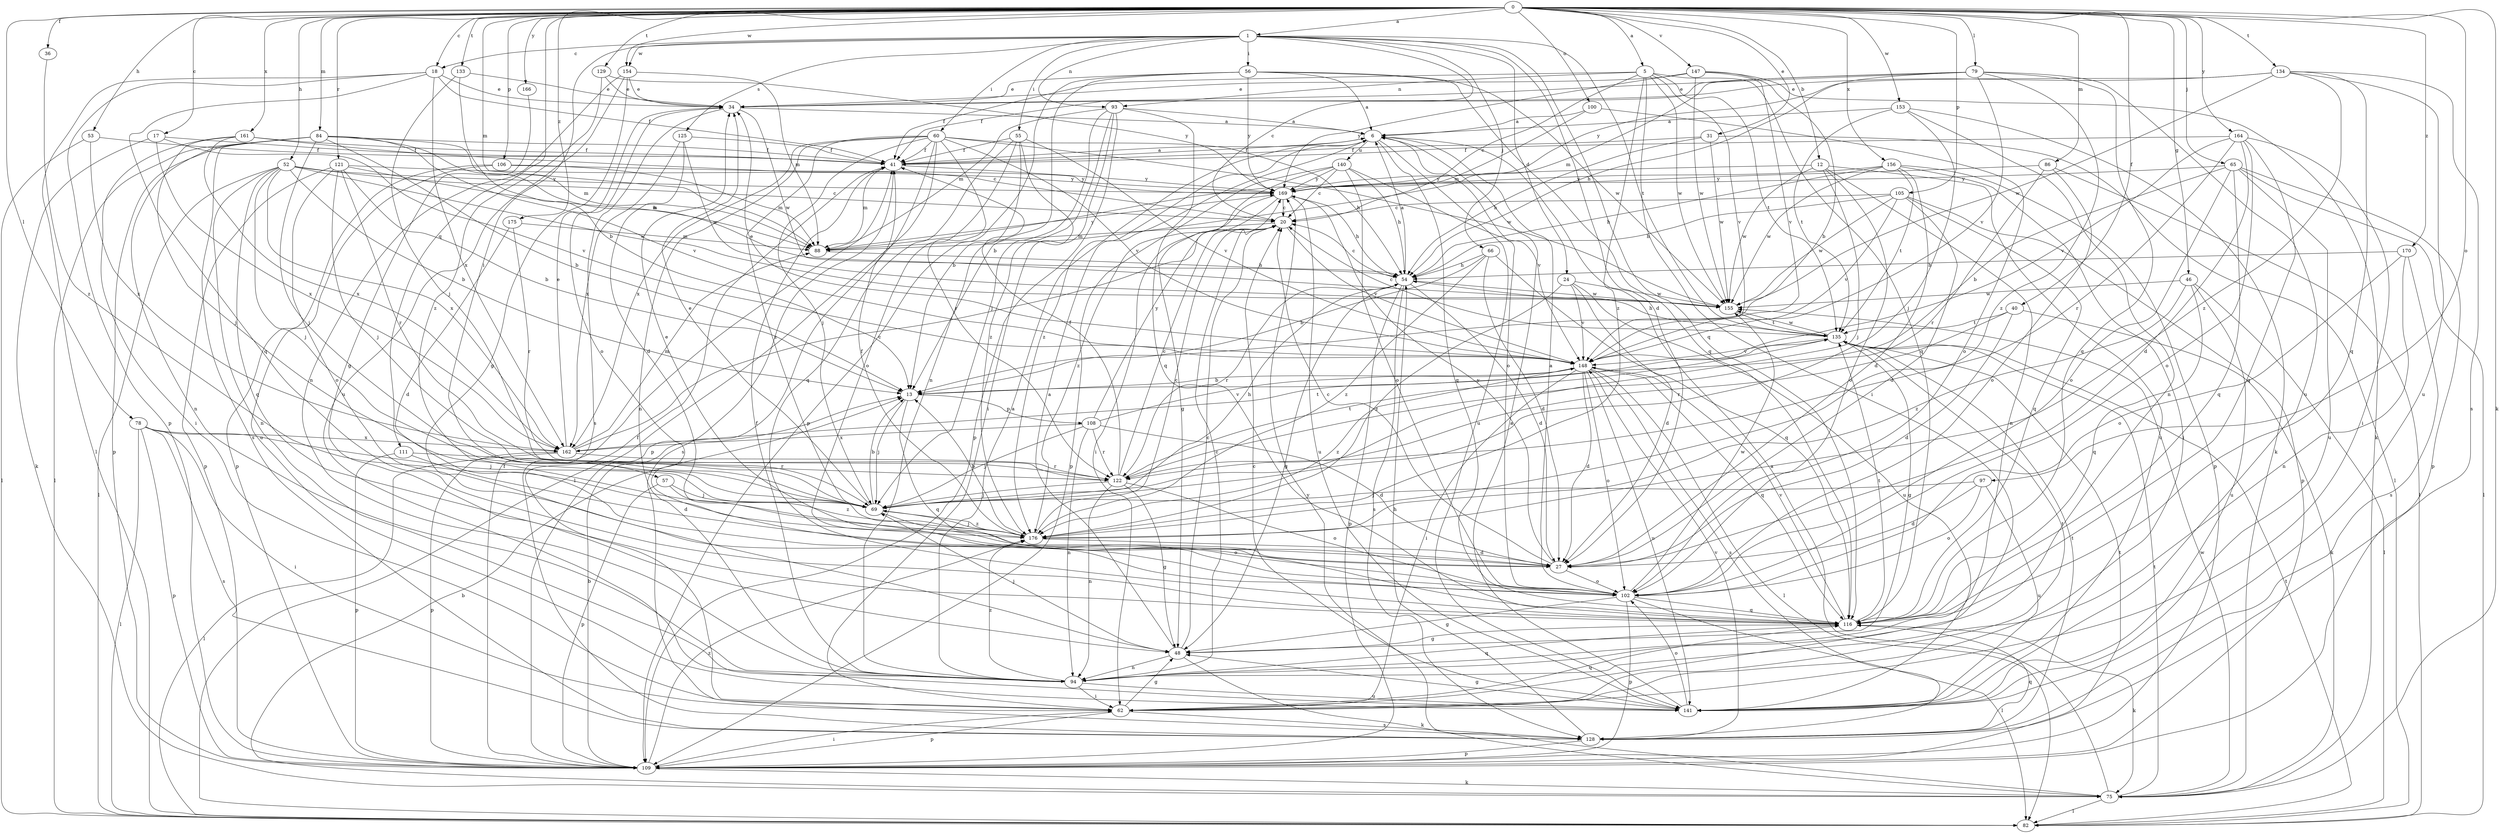 strict digraph  {
0;
1;
5;
6;
12;
13;
17;
18;
20;
24;
27;
31;
34;
36;
40;
41;
46;
48;
52;
53;
54;
55;
56;
57;
60;
62;
65;
66;
69;
75;
78;
79;
82;
84;
86;
88;
93;
94;
97;
100;
102;
105;
106;
108;
109;
111;
116;
121;
122;
125;
128;
129;
133;
134;
135;
140;
141;
147;
148;
153;
154;
155;
156;
161;
162;
164;
166;
169;
170;
175;
176;
0 -> 1  [label=a];
0 -> 5  [label=a];
0 -> 12  [label=b];
0 -> 17  [label=c];
0 -> 18  [label=c];
0 -> 31  [label=e];
0 -> 36  [label=f];
0 -> 40  [label=f];
0 -> 46  [label=g];
0 -> 52  [label=h];
0 -> 53  [label=h];
0 -> 65  [label=j];
0 -> 75  [label=k];
0 -> 78  [label=l];
0 -> 79  [label=l];
0 -> 84  [label=m];
0 -> 86  [label=m];
0 -> 88  [label=m];
0 -> 97  [label=o];
0 -> 100  [label=o];
0 -> 105  [label=p];
0 -> 106  [label=p];
0 -> 111  [label=q];
0 -> 121  [label=r];
0 -> 129  [label=t];
0 -> 133  [label=t];
0 -> 134  [label=t];
0 -> 147  [label=v];
0 -> 153  [label=w];
0 -> 154  [label=w];
0 -> 156  [label=x];
0 -> 161  [label=x];
0 -> 164  [label=y];
0 -> 166  [label=y];
0 -> 170  [label=z];
0 -> 175  [label=z];
1 -> 18  [label=c];
1 -> 20  [label=c];
1 -> 24  [label=d];
1 -> 27  [label=d];
1 -> 55  [label=i];
1 -> 56  [label=i];
1 -> 57  [label=i];
1 -> 60  [label=i];
1 -> 66  [label=j];
1 -> 93  [label=n];
1 -> 116  [label=q];
1 -> 125  [label=s];
1 -> 135  [label=t];
1 -> 154  [label=w];
5 -> 20  [label=c];
5 -> 41  [label=f];
5 -> 62  [label=i];
5 -> 93  [label=n];
5 -> 116  [label=q];
5 -> 135  [label=t];
5 -> 148  [label=v];
5 -> 155  [label=w];
5 -> 176  [label=z];
6 -> 41  [label=f];
6 -> 102  [label=o];
6 -> 116  [label=q];
6 -> 140  [label=u];
6 -> 141  [label=u];
6 -> 176  [label=z];
12 -> 69  [label=j];
12 -> 94  [label=n];
12 -> 102  [label=o];
12 -> 141  [label=u];
12 -> 155  [label=w];
12 -> 169  [label=y];
13 -> 69  [label=j];
13 -> 108  [label=p];
13 -> 116  [label=q];
17 -> 41  [label=f];
17 -> 75  [label=k];
17 -> 148  [label=v];
17 -> 162  [label=x];
18 -> 34  [label=e];
18 -> 41  [label=f];
18 -> 82  [label=l];
18 -> 109  [label=p];
18 -> 116  [label=q];
18 -> 162  [label=x];
20 -> 88  [label=m];
20 -> 148  [label=v];
24 -> 27  [label=d];
24 -> 141  [label=u];
24 -> 148  [label=v];
24 -> 155  [label=w];
24 -> 176  [label=z];
27 -> 20  [label=c];
27 -> 34  [label=e];
27 -> 102  [label=o];
27 -> 169  [label=y];
31 -> 41  [label=f];
31 -> 54  [label=h];
31 -> 82  [label=l];
31 -> 155  [label=w];
34 -> 6  [label=a];
34 -> 102  [label=o];
34 -> 128  [label=s];
34 -> 155  [label=w];
36 -> 176  [label=z];
40 -> 27  [label=d];
40 -> 75  [label=k];
40 -> 122  [label=r];
40 -> 135  [label=t];
41 -> 6  [label=a];
41 -> 88  [label=m];
41 -> 128  [label=s];
41 -> 169  [label=y];
46 -> 82  [label=l];
46 -> 116  [label=q];
46 -> 141  [label=u];
46 -> 155  [label=w];
46 -> 176  [label=z];
48 -> 6  [label=a];
48 -> 20  [label=c];
48 -> 69  [label=j];
48 -> 75  [label=k];
48 -> 94  [label=n];
52 -> 13  [label=b];
52 -> 20  [label=c];
52 -> 69  [label=j];
52 -> 82  [label=l];
52 -> 94  [label=n];
52 -> 116  [label=q];
52 -> 155  [label=w];
52 -> 162  [label=x];
52 -> 169  [label=y];
53 -> 41  [label=f];
53 -> 82  [label=l];
53 -> 162  [label=x];
54 -> 6  [label=a];
54 -> 20  [label=c];
54 -> 27  [label=d];
54 -> 48  [label=g];
54 -> 109  [label=p];
54 -> 122  [label=r];
54 -> 128  [label=s];
54 -> 155  [label=w];
55 -> 13  [label=b];
55 -> 41  [label=f];
55 -> 102  [label=o];
55 -> 116  [label=q];
55 -> 148  [label=v];
55 -> 176  [label=z];
56 -> 6  [label=a];
56 -> 34  [label=e];
56 -> 94  [label=n];
56 -> 109  [label=p];
56 -> 116  [label=q];
56 -> 155  [label=w];
56 -> 169  [label=y];
57 -> 69  [label=j];
57 -> 109  [label=p];
57 -> 176  [label=z];
60 -> 41  [label=f];
60 -> 54  [label=h];
60 -> 69  [label=j];
60 -> 82  [label=l];
60 -> 94  [label=n];
60 -> 109  [label=p];
60 -> 122  [label=r];
60 -> 148  [label=v];
60 -> 155  [label=w];
60 -> 162  [label=x];
60 -> 176  [label=z];
62 -> 41  [label=f];
62 -> 48  [label=g];
62 -> 109  [label=p];
62 -> 116  [label=q];
62 -> 128  [label=s];
62 -> 135  [label=t];
65 -> 13  [label=b];
65 -> 82  [label=l];
65 -> 102  [label=o];
65 -> 109  [label=p];
65 -> 116  [label=q];
65 -> 141  [label=u];
65 -> 169  [label=y];
66 -> 13  [label=b];
66 -> 27  [label=d];
66 -> 54  [label=h];
66 -> 116  [label=q];
66 -> 176  [label=z];
69 -> 13  [label=b];
69 -> 34  [label=e];
69 -> 54  [label=h];
69 -> 102  [label=o];
69 -> 176  [label=z];
75 -> 6  [label=a];
75 -> 13  [label=b];
75 -> 82  [label=l];
75 -> 135  [label=t];
75 -> 155  [label=w];
75 -> 169  [label=y];
78 -> 62  [label=i];
78 -> 69  [label=j];
78 -> 82  [label=l];
78 -> 109  [label=p];
78 -> 128  [label=s];
78 -> 162  [label=x];
79 -> 34  [label=e];
79 -> 41  [label=f];
79 -> 54  [label=h];
79 -> 88  [label=m];
79 -> 116  [label=q];
79 -> 141  [label=u];
79 -> 148  [label=v];
79 -> 176  [label=z];
82 -> 135  [label=t];
84 -> 13  [label=b];
84 -> 41  [label=f];
84 -> 54  [label=h];
84 -> 69  [label=j];
84 -> 82  [label=l];
84 -> 88  [label=m];
84 -> 94  [label=n];
84 -> 109  [label=p];
84 -> 128  [label=s];
84 -> 148  [label=v];
86 -> 82  [label=l];
86 -> 102  [label=o];
86 -> 122  [label=r];
86 -> 169  [label=y];
88 -> 54  [label=h];
88 -> 169  [label=y];
93 -> 6  [label=a];
93 -> 13  [label=b];
93 -> 62  [label=i];
93 -> 69  [label=j];
93 -> 88  [label=m];
93 -> 109  [label=p];
93 -> 116  [label=q];
94 -> 6  [label=a];
94 -> 20  [label=c];
94 -> 41  [label=f];
94 -> 62  [label=i];
94 -> 116  [label=q];
94 -> 141  [label=u];
94 -> 176  [label=z];
97 -> 27  [label=d];
97 -> 69  [label=j];
97 -> 102  [label=o];
97 -> 141  [label=u];
100 -> 6  [label=a];
100 -> 88  [label=m];
100 -> 102  [label=o];
102 -> 6  [label=a];
102 -> 48  [label=g];
102 -> 82  [label=l];
102 -> 109  [label=p];
102 -> 116  [label=q];
102 -> 155  [label=w];
105 -> 20  [label=c];
105 -> 27  [label=d];
105 -> 54  [label=h];
105 -> 109  [label=p];
105 -> 116  [label=q];
105 -> 148  [label=v];
105 -> 155  [label=w];
106 -> 88  [label=m];
106 -> 109  [label=p];
106 -> 141  [label=u];
106 -> 169  [label=y];
108 -> 27  [label=d];
108 -> 69  [label=j];
108 -> 94  [label=n];
108 -> 122  [label=r];
108 -> 148  [label=v];
108 -> 162  [label=x];
108 -> 169  [label=y];
109 -> 13  [label=b];
109 -> 41  [label=f];
109 -> 62  [label=i];
109 -> 75  [label=k];
109 -> 135  [label=t];
109 -> 176  [label=z];
111 -> 27  [label=d];
111 -> 109  [label=p];
111 -> 122  [label=r];
116 -> 48  [label=g];
116 -> 75  [label=k];
116 -> 135  [label=t];
116 -> 148  [label=v];
121 -> 13  [label=b];
121 -> 69  [label=j];
121 -> 88  [label=m];
121 -> 102  [label=o];
121 -> 109  [label=p];
121 -> 122  [label=r];
121 -> 169  [label=y];
122 -> 20  [label=c];
122 -> 41  [label=f];
122 -> 48  [label=g];
122 -> 69  [label=j];
122 -> 94  [label=n];
122 -> 102  [label=o];
122 -> 135  [label=t];
125 -> 27  [label=d];
125 -> 41  [label=f];
125 -> 155  [label=w];
125 -> 162  [label=x];
128 -> 54  [label=h];
128 -> 109  [label=p];
128 -> 116  [label=q];
128 -> 135  [label=t];
128 -> 148  [label=v];
129 -> 34  [label=e];
129 -> 169  [label=y];
129 -> 176  [label=z];
133 -> 13  [label=b];
133 -> 34  [label=e];
133 -> 69  [label=j];
134 -> 34  [label=e];
134 -> 116  [label=q];
134 -> 128  [label=s];
134 -> 141  [label=u];
134 -> 155  [label=w];
134 -> 169  [label=y];
134 -> 176  [label=z];
135 -> 20  [label=c];
135 -> 48  [label=g];
135 -> 54  [label=h];
135 -> 148  [label=v];
135 -> 155  [label=w];
140 -> 20  [label=c];
140 -> 48  [label=g];
140 -> 54  [label=h];
140 -> 102  [label=o];
140 -> 109  [label=p];
140 -> 148  [label=v];
140 -> 169  [label=y];
141 -> 6  [label=a];
141 -> 20  [label=c];
141 -> 48  [label=g];
141 -> 102  [label=o];
147 -> 13  [label=b];
147 -> 34  [label=e];
147 -> 75  [label=k];
147 -> 148  [label=v];
147 -> 155  [label=w];
147 -> 169  [label=y];
148 -> 13  [label=b];
148 -> 27  [label=d];
148 -> 34  [label=e];
148 -> 62  [label=i];
148 -> 82  [label=l];
148 -> 102  [label=o];
148 -> 116  [label=q];
148 -> 128  [label=s];
148 -> 141  [label=u];
148 -> 176  [label=z];
153 -> 6  [label=a];
153 -> 69  [label=j];
153 -> 75  [label=k];
153 -> 94  [label=n];
153 -> 135  [label=t];
154 -> 34  [label=e];
154 -> 48  [label=g];
154 -> 88  [label=m];
154 -> 94  [label=n];
154 -> 141  [label=u];
155 -> 135  [label=t];
156 -> 27  [label=d];
156 -> 54  [label=h];
156 -> 62  [label=i];
156 -> 109  [label=p];
156 -> 135  [label=t];
156 -> 155  [label=w];
156 -> 169  [label=y];
161 -> 20  [label=c];
161 -> 41  [label=f];
161 -> 62  [label=i];
161 -> 69  [label=j];
161 -> 162  [label=x];
162 -> 20  [label=c];
162 -> 34  [label=e];
162 -> 82  [label=l];
162 -> 88  [label=m];
162 -> 109  [label=p];
162 -> 122  [label=r];
162 -> 135  [label=t];
164 -> 27  [label=d];
164 -> 41  [label=f];
164 -> 62  [label=i];
164 -> 102  [label=o];
164 -> 116  [label=q];
164 -> 122  [label=r];
164 -> 148  [label=v];
166 -> 48  [label=g];
169 -> 20  [label=c];
169 -> 54  [label=h];
169 -> 62  [label=i];
169 -> 141  [label=u];
169 -> 176  [label=z];
170 -> 54  [label=h];
170 -> 94  [label=n];
170 -> 102  [label=o];
170 -> 128  [label=s];
175 -> 27  [label=d];
175 -> 88  [label=m];
175 -> 122  [label=r];
176 -> 13  [label=b];
176 -> 20  [label=c];
176 -> 27  [label=d];
176 -> 41  [label=f];
176 -> 69  [label=j];
}
